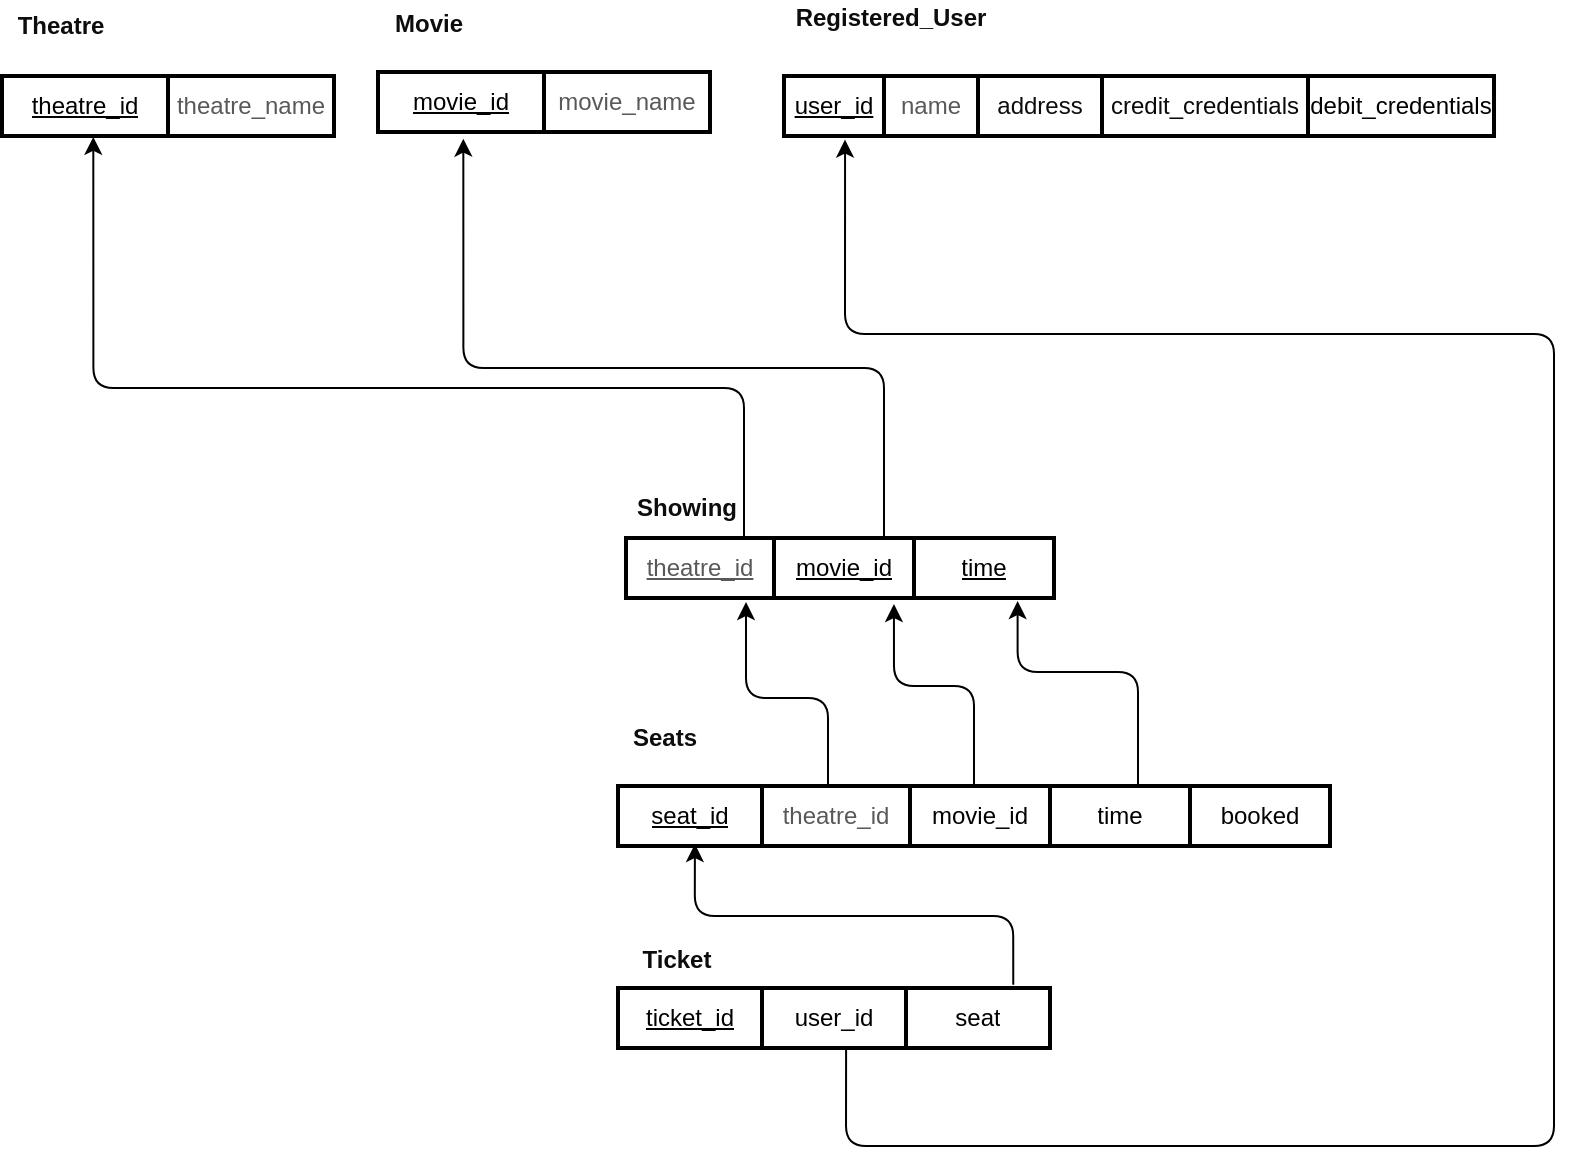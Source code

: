 <mxfile>
    <diagram id="VbwpczfGZ57j1nQdqN55" name="Page-1">
        <mxGraphModel dx="1584" dy="862" grid="0" gridSize="10" guides="1" tooltips="1" connect="1" arrows="1" fold="1" page="1" pageScale="1" pageWidth="850" pageHeight="1100" background="#ffffff" math="0" shadow="0">
            <root>
                <mxCell id="0"/>
                <mxCell id="1" parent="0"/>
                <mxCell id="44" value="" style="group" vertex="1" connectable="0" parent="1">
                    <mxGeometry x="330" y="502" width="289" height="64" as="geometry"/>
                </mxCell>
                <mxCell id="18" value="" style="shape=table;html=1;whiteSpace=wrap;startSize=0;container=1;collapsible=0;childLayout=tableLayout;strokeColor=#000000;strokeWidth=2;fillColor=none;" vertex="1" parent="44">
                    <mxGeometry x="1" y="34" width="214" height="30" as="geometry"/>
                </mxCell>
                <mxCell id="19" value="" style="shape=tableRow;horizontal=0;startSize=0;swimlaneHead=0;swimlaneBody=0;top=0;left=0;bottom=0;right=0;collapsible=0;dropTarget=0;fillColor=none;points=[[0,0.5],[1,0.5]];portConstraint=eastwest;strokeColor=#000000;strokeWidth=2;" vertex="1" parent="18">
                    <mxGeometry width="214" height="30" as="geometry"/>
                </mxCell>
                <mxCell id="21" value="&lt;font color=&quot;#595959&quot;&gt;&lt;u&gt;theatre_id&lt;/u&gt;&lt;/font&gt;" style="shape=partialRectangle;html=1;whiteSpace=wrap;connectable=0;fillColor=none;top=0;left=0;bottom=0;right=0;overflow=hidden;strokeColor=#000000;strokeWidth=2;" vertex="1" parent="19">
                    <mxGeometry width="74" height="30" as="geometry">
                        <mxRectangle width="74" height="30" as="alternateBounds"/>
                    </mxGeometry>
                </mxCell>
                <mxCell id="34" value="&lt;font color=&quot;#030303&quot;&gt;&lt;u&gt;movie_id&lt;/u&gt;&lt;/font&gt;" style="shape=partialRectangle;html=1;whiteSpace=wrap;connectable=0;fillColor=none;top=0;left=0;bottom=0;right=0;overflow=hidden;strokeColor=#000000;strokeWidth=2;" vertex="1" parent="19">
                    <mxGeometry x="74" width="70" height="30" as="geometry">
                        <mxRectangle width="70" height="30" as="alternateBounds"/>
                    </mxGeometry>
                </mxCell>
                <mxCell id="57" value="&lt;font color=&quot;#000000&quot;&gt;&lt;u&gt;time&lt;/u&gt;&lt;/font&gt;" style="shape=partialRectangle;html=1;whiteSpace=wrap;connectable=0;fillColor=none;top=0;left=0;bottom=0;right=0;overflow=hidden;strokeColor=#000000;strokeWidth=2;" vertex="1" parent="19">
                    <mxGeometry x="144" width="70" height="30" as="geometry">
                        <mxRectangle width="70" height="30" as="alternateBounds"/>
                    </mxGeometry>
                </mxCell>
                <mxCell id="22" value="&lt;b&gt;&lt;font color=&quot;#0d0d0d&quot;&gt;Showing&lt;/font&gt;&lt;/b&gt;" style="text;html=1;align=center;verticalAlign=middle;resizable=0;points=[];autosize=1;strokeColor=none;fillColor=none;" vertex="1" parent="44">
                    <mxGeometry x="1" y="10" width="60" height="18" as="geometry"/>
                </mxCell>
                <mxCell id="46" value="" style="group" vertex="1" connectable="0" parent="1">
                    <mxGeometry x="327" y="727" width="72" height="64" as="geometry"/>
                </mxCell>
                <mxCell id="23" value="" style="shape=table;html=1;whiteSpace=wrap;startSize=0;container=1;collapsible=0;childLayout=tableLayout;strokeColor=#000000;strokeWidth=2;fillColor=none;" vertex="1" parent="46">
                    <mxGeometry y="34" width="216" height="30" as="geometry"/>
                </mxCell>
                <mxCell id="24" value="" style="shape=tableRow;horizontal=0;startSize=0;swimlaneHead=0;swimlaneBody=0;top=0;left=0;bottom=0;right=0;collapsible=0;dropTarget=0;fillColor=none;points=[[0,0.5],[1,0.5]];portConstraint=eastwest;strokeColor=#000000;strokeWidth=2;" vertex="1" parent="23">
                    <mxGeometry width="216" height="30" as="geometry"/>
                </mxCell>
                <mxCell id="25" value="&lt;font color=&quot;#000000&quot;&gt;&lt;u&gt;ticket_id&lt;/u&gt;&lt;/font&gt;" style="shape=partialRectangle;html=1;whiteSpace=wrap;connectable=0;fillColor=none;top=0;left=0;bottom=0;right=0;overflow=hidden;strokeColor=#000000;strokeWidth=2;" vertex="1" parent="24">
                    <mxGeometry width="72" height="30" as="geometry">
                        <mxRectangle width="72" height="30" as="alternateBounds"/>
                    </mxGeometry>
                </mxCell>
                <mxCell id="62" value="&lt;font color=&quot;#000000&quot;&gt;user_id&lt;/font&gt;" style="shape=partialRectangle;html=1;whiteSpace=wrap;connectable=0;fillColor=none;top=0;left=0;bottom=0;right=0;overflow=hidden;strokeColor=#000000;strokeWidth=2;" vertex="1" parent="24">
                    <mxGeometry x="72" width="72" height="30" as="geometry">
                        <mxRectangle width="72" height="30" as="alternateBounds"/>
                    </mxGeometry>
                </mxCell>
                <mxCell id="63" value="&lt;font color=&quot;#000000&quot;&gt;seat&lt;/font&gt;" style="shape=partialRectangle;html=1;whiteSpace=wrap;connectable=0;fillColor=none;top=0;left=0;bottom=0;right=0;overflow=hidden;strokeColor=#000000;strokeWidth=2;" vertex="1" parent="24">
                    <mxGeometry x="144" width="72" height="30" as="geometry">
                        <mxRectangle width="72" height="30" as="alternateBounds"/>
                    </mxGeometry>
                </mxCell>
                <mxCell id="27" value="&lt;b&gt;&lt;font color=&quot;#0d0d0d&quot;&gt;Ticket&lt;/font&gt;&lt;/b&gt;" style="text;html=1;align=center;verticalAlign=middle;resizable=0;points=[];autosize=1;strokeColor=none;fillColor=none;" vertex="1" parent="46">
                    <mxGeometry x="7" y="11" width="44" height="18" as="geometry"/>
                </mxCell>
                <mxCell id="48" value="" style="group" vertex="1" connectable="0" parent="1">
                    <mxGeometry x="18" y="270" width="167" height="65" as="geometry"/>
                </mxCell>
                <mxCell id="8" value="" style="shape=table;html=1;whiteSpace=wrap;startSize=0;container=1;collapsible=0;childLayout=tableLayout;strokeColor=#000000;strokeWidth=2;fillColor=none;" vertex="1" parent="48">
                    <mxGeometry x="1" y="35" width="166" height="30" as="geometry"/>
                </mxCell>
                <mxCell id="9" value="" style="shape=tableRow;horizontal=0;startSize=0;swimlaneHead=0;swimlaneBody=0;top=0;left=0;bottom=0;right=0;collapsible=0;dropTarget=0;fillColor=none;points=[[0,0.5],[1,0.5]];portConstraint=eastwest;strokeColor=#000000;strokeWidth=2;" vertex="1" parent="8">
                    <mxGeometry width="166" height="30" as="geometry"/>
                </mxCell>
                <mxCell id="10" value="&lt;font color=&quot;#000000&quot;&gt;&lt;u&gt;theatre_id&lt;/u&gt;&lt;/font&gt;" style="shape=partialRectangle;html=1;whiteSpace=wrap;connectable=0;fillColor=none;top=0;left=0;bottom=0;right=0;overflow=hidden;strokeColor=#000000;strokeWidth=2;" vertex="1" parent="9">
                    <mxGeometry width="83" height="30" as="geometry">
                        <mxRectangle width="83" height="30" as="alternateBounds"/>
                    </mxGeometry>
                </mxCell>
                <mxCell id="11" value="&lt;font color=&quot;#595959&quot;&gt;theatre_name&lt;/font&gt;" style="shape=partialRectangle;html=1;whiteSpace=wrap;connectable=0;fillColor=none;top=0;left=0;bottom=0;right=0;overflow=hidden;strokeColor=#000000;strokeWidth=2;" vertex="1" parent="9">
                    <mxGeometry x="83" width="83" height="30" as="geometry">
                        <mxRectangle width="83" height="30" as="alternateBounds"/>
                    </mxGeometry>
                </mxCell>
                <mxCell id="12" value="&lt;b&gt;&lt;font color=&quot;#0d0d0d&quot;&gt;Theatre&lt;/font&gt;&lt;/b&gt;" style="text;html=1;align=center;verticalAlign=middle;resizable=0;points=[];autosize=1;strokeColor=none;fillColor=none;" vertex="1" parent="48">
                    <mxGeometry width="60" height="20" as="geometry"/>
                </mxCell>
                <mxCell id="49" value="" style="group" vertex="1" connectable="0" parent="1">
                    <mxGeometry x="207" y="270" width="166" height="63" as="geometry"/>
                </mxCell>
                <mxCell id="13" value="" style="shape=table;html=1;whiteSpace=wrap;startSize=0;container=1;collapsible=0;childLayout=tableLayout;strokeColor=#000000;strokeWidth=2;fillColor=none;" vertex="1" parent="49">
                    <mxGeometry y="33" width="166" height="30" as="geometry"/>
                </mxCell>
                <mxCell id="14" value="" style="shape=tableRow;horizontal=0;startSize=0;swimlaneHead=0;swimlaneBody=0;top=0;left=0;bottom=0;right=0;collapsible=0;dropTarget=0;fillColor=none;points=[[0,0.5],[1,0.5]];portConstraint=eastwest;strokeColor=#000000;strokeWidth=2;" vertex="1" parent="13">
                    <mxGeometry width="166" height="30" as="geometry"/>
                </mxCell>
                <mxCell id="15" value="&lt;font color=&quot;#000000&quot;&gt;&lt;u&gt;movie_id&lt;/u&gt;&lt;/font&gt;" style="shape=partialRectangle;html=1;whiteSpace=wrap;connectable=0;fillColor=none;top=0;left=0;bottom=0;right=0;overflow=hidden;strokeColor=#000000;strokeWidth=2;" vertex="1" parent="14">
                    <mxGeometry width="83" height="30" as="geometry">
                        <mxRectangle width="83" height="30" as="alternateBounds"/>
                    </mxGeometry>
                </mxCell>
                <mxCell id="16" value="&lt;font color=&quot;#595959&quot;&gt;movie_name&lt;/font&gt;" style="shape=partialRectangle;html=1;whiteSpace=wrap;connectable=0;fillColor=none;top=0;left=0;bottom=0;right=0;overflow=hidden;strokeColor=#000000;strokeWidth=2;" vertex="1" parent="14">
                    <mxGeometry x="83" width="83" height="30" as="geometry">
                        <mxRectangle width="83" height="30" as="alternateBounds"/>
                    </mxGeometry>
                </mxCell>
                <mxCell id="17" value="&lt;b&gt;&lt;font color=&quot;#0d0d0d&quot;&gt;Movie&lt;/font&gt;&lt;/b&gt;" style="text;html=1;align=center;verticalAlign=middle;resizable=0;points=[];autosize=1;strokeColor=none;fillColor=none;" vertex="1" parent="49">
                    <mxGeometry x="3" width="44" height="18" as="geometry"/>
                </mxCell>
                <mxCell id="50" style="edgeStyle=orthogonalEdgeStyle;html=1;entryX=0.275;entryY=1.015;entryDx=0;entryDy=0;entryPerimeter=0;fontColor=#000000;strokeColor=#000000;" edge="1" parent="1" source="19" target="9">
                    <mxGeometry relative="1" as="geometry">
                        <mxPoint x="224" y="530" as="sourcePoint"/>
                        <Array as="points">
                            <mxPoint x="390" y="461"/>
                            <mxPoint x="65" y="461"/>
                        </Array>
                    </mxGeometry>
                </mxCell>
                <mxCell id="51" style="edgeStyle=orthogonalEdgeStyle;html=1;entryX=0.257;entryY=1.111;entryDx=0;entryDy=0;entryPerimeter=0;fontColor=#000000;strokeColor=#000000;" edge="1" parent="1" source="19" target="14">
                    <mxGeometry relative="1" as="geometry">
                        <mxPoint x="105" y="519" as="sourcePoint"/>
                        <Array as="points">
                            <mxPoint x="460" y="451"/>
                            <mxPoint x="250" y="451"/>
                        </Array>
                    </mxGeometry>
                </mxCell>
                <mxCell id="61" style="edgeStyle=orthogonalEdgeStyle;html=1;entryX=0.086;entryY=1.06;entryDx=0;entryDy=0;entryPerimeter=0;fontColor=#030000;strokeColor=#000000;exitX=0.528;exitY=1.012;exitDx=0;exitDy=0;exitPerimeter=0;" edge="1" parent="1" source="24" target="29">
                    <mxGeometry relative="1" as="geometry">
                        <mxPoint x="641" y="801" as="sourcePoint"/>
                        <Array as="points">
                            <mxPoint x="441" y="840"/>
                            <mxPoint x="795" y="840"/>
                            <mxPoint x="795" y="434"/>
                            <mxPoint x="441" y="434"/>
                        </Array>
                    </mxGeometry>
                </mxCell>
                <mxCell id="28" value="" style="shape=table;html=1;whiteSpace=wrap;startSize=0;container=1;collapsible=0;childLayout=tableLayout;strokeColor=#000000;strokeWidth=2;fillColor=none;" vertex="1" parent="1">
                    <mxGeometry x="410" y="305" width="355.004" height="30" as="geometry"/>
                </mxCell>
                <mxCell id="29" value="" style="shape=tableRow;horizontal=0;startSize=0;swimlaneHead=0;swimlaneBody=0;top=0;left=0;bottom=0;right=0;collapsible=0;dropTarget=0;fillColor=none;points=[[0,0.5],[1,0.5]];portConstraint=eastwest;strokeColor=#000000;strokeWidth=2;" vertex="1" parent="28">
                    <mxGeometry width="355.004" height="30" as="geometry"/>
                </mxCell>
                <mxCell id="30" value="&lt;font color=&quot;#000000&quot;&gt;&lt;u&gt;user_id&lt;/u&gt;&lt;/font&gt;" style="shape=partialRectangle;html=1;whiteSpace=wrap;connectable=0;fillColor=none;top=0;left=0;bottom=0;right=0;overflow=hidden;strokeColor=#000000;strokeWidth=2;" vertex="1" parent="29">
                    <mxGeometry width="50" height="30" as="geometry">
                        <mxRectangle width="50" height="30" as="alternateBounds"/>
                    </mxGeometry>
                </mxCell>
                <mxCell id="31" value="&lt;font color=&quot;#595959&quot;&gt;name&lt;/font&gt;" style="shape=partialRectangle;html=1;whiteSpace=wrap;connectable=0;fillColor=none;top=0;left=0;bottom=0;right=0;overflow=hidden;strokeColor=#000000;strokeWidth=2;" vertex="1" parent="29">
                    <mxGeometry x="50" width="47" height="30" as="geometry">
                        <mxRectangle width="47" height="30" as="alternateBounds"/>
                    </mxGeometry>
                </mxCell>
                <mxCell id="37" value="&lt;font color=&quot;#0d0d0d&quot;&gt;address&lt;/font&gt;" style="shape=partialRectangle;html=1;whiteSpace=wrap;connectable=0;fillColor=none;top=0;left=0;bottom=0;right=0;overflow=hidden;strokeColor=#000000;strokeWidth=2;" vertex="1" parent="29">
                    <mxGeometry x="97" width="62" height="30" as="geometry">
                        <mxRectangle width="62" height="30" as="alternateBounds"/>
                    </mxGeometry>
                </mxCell>
                <mxCell id="36" value="&lt;font color=&quot;#0a0a0a&quot;&gt;credit_credentials&lt;/font&gt;" style="shape=partialRectangle;html=1;whiteSpace=wrap;connectable=0;fillColor=none;top=0;left=0;bottom=0;right=0;overflow=hidden;strokeColor=#000000;strokeWidth=2;" vertex="1" parent="29">
                    <mxGeometry x="159" width="103" height="30" as="geometry">
                        <mxRectangle width="103" height="30" as="alternateBounds"/>
                    </mxGeometry>
                </mxCell>
                <mxCell id="35" value="&lt;font color=&quot;#000000&quot;&gt;debit_credentials&lt;/font&gt;" style="shape=partialRectangle;html=1;whiteSpace=wrap;connectable=0;fillColor=none;top=0;left=0;bottom=0;right=0;overflow=hidden;strokeColor=#000000;strokeWidth=2;" vertex="1" parent="29">
                    <mxGeometry x="262" width="93" height="30" as="geometry">
                        <mxRectangle width="93" height="30" as="alternateBounds"/>
                    </mxGeometry>
                </mxCell>
                <mxCell id="32" value="&lt;b&gt;&lt;font color=&quot;#0d0d0d&quot;&gt;Registered_User&lt;/font&gt;&lt;/b&gt;" style="text;html=1;align=center;verticalAlign=middle;resizable=0;points=[];autosize=1;strokeColor=none;fillColor=none;" vertex="1" parent="1">
                    <mxGeometry x="410" y="267" width="105" height="18" as="geometry"/>
                </mxCell>
                <mxCell id="77" value="" style="group" vertex="1" connectable="0" parent="1">
                    <mxGeometry x="327" y="627" width="286" height="63" as="geometry"/>
                </mxCell>
                <mxCell id="70" value="" style="group;fontStyle=0" vertex="1" connectable="0" parent="77">
                    <mxGeometry width="166" height="63" as="geometry"/>
                </mxCell>
                <mxCell id="69" value="&lt;span&gt;&lt;font color=&quot;#0d0d0d&quot;&gt;&lt;b&gt;Seats&lt;/b&gt;&lt;/font&gt;&lt;/span&gt;" style="text;html=1;align=center;verticalAlign=middle;resizable=0;points=[];autosize=1;strokeColor=none;fillColor=none;fontStyle=0" vertex="1" parent="70">
                    <mxGeometry x="2" width="42" height="18" as="geometry"/>
                </mxCell>
                <mxCell id="71" value="" style="shape=table;html=1;whiteSpace=wrap;startSize=0;container=1;collapsible=0;childLayout=tableLayout;strokeColor=#000000;strokeWidth=2;fillColor=none;fontStyle=0" vertex="1" parent="77">
                    <mxGeometry y="33" width="356" height="30" as="geometry"/>
                </mxCell>
                <mxCell id="72" value="" style="shape=tableRow;horizontal=0;startSize=0;swimlaneHead=0;swimlaneBody=0;top=0;left=0;bottom=0;right=0;collapsible=0;dropTarget=0;fillColor=none;points=[[0,0.5],[1,0.5]];portConstraint=eastwest;strokeColor=#000000;strokeWidth=2;fontStyle=0" vertex="1" parent="71">
                    <mxGeometry width="356" height="30" as="geometry"/>
                </mxCell>
                <mxCell id="73" value="&lt;font color=&quot;#000000&quot;&gt;&lt;u&gt;seat_id&lt;/u&gt;&lt;/font&gt;" style="shape=partialRectangle;html=1;whiteSpace=wrap;connectable=0;fillColor=none;top=0;left=0;bottom=0;right=0;overflow=hidden;strokeColor=#000000;strokeWidth=2;fontStyle=0" vertex="1" parent="72">
                    <mxGeometry width="72" height="30" as="geometry">
                        <mxRectangle width="72" height="30" as="alternateBounds"/>
                    </mxGeometry>
                </mxCell>
                <mxCell id="74" value="&lt;font color=&quot;#595959&quot;&gt;theatre_id&lt;/font&gt;" style="shape=partialRectangle;html=1;whiteSpace=wrap;connectable=0;fillColor=none;top=0;left=0;bottom=0;right=0;overflow=hidden;strokeColor=#000000;strokeWidth=2;fontStyle=0" vertex="1" parent="72">
                    <mxGeometry x="72" width="74" height="30" as="geometry">
                        <mxRectangle width="74" height="30" as="alternateBounds"/>
                    </mxGeometry>
                </mxCell>
                <mxCell id="75" value="&lt;font color=&quot;#030303&quot;&gt;movie_id&lt;/font&gt;" style="shape=partialRectangle;html=1;whiteSpace=wrap;connectable=0;fillColor=none;top=0;left=0;bottom=0;right=0;overflow=hidden;strokeColor=#000000;strokeWidth=2;fontStyle=0" vertex="1" parent="72">
                    <mxGeometry x="146" width="70" height="30" as="geometry">
                        <mxRectangle width="70" height="30" as="alternateBounds"/>
                    </mxGeometry>
                </mxCell>
                <mxCell id="76" value="&lt;font color=&quot;#000000&quot;&gt;time&lt;/font&gt;" style="shape=partialRectangle;html=1;whiteSpace=wrap;connectable=0;fillColor=none;top=0;left=0;bottom=0;right=0;overflow=hidden;strokeColor=#000000;strokeWidth=2;fontStyle=0" vertex="1" parent="72">
                    <mxGeometry x="216" width="70" height="30" as="geometry">
                        <mxRectangle width="70" height="30" as="alternateBounds"/>
                    </mxGeometry>
                </mxCell>
                <mxCell id="81" value="&lt;font color=&quot;#030303&quot;&gt;booked&lt;/font&gt;" style="shape=partialRectangle;html=1;whiteSpace=wrap;connectable=0;fillColor=none;top=0;left=0;bottom=0;right=0;overflow=hidden;strokeColor=#000000;strokeWidth=2;fontStyle=0" vertex="1" parent="72">
                    <mxGeometry x="286" width="70" height="30" as="geometry">
                        <mxRectangle width="70" height="30" as="alternateBounds"/>
                    </mxGeometry>
                </mxCell>
                <mxCell id="82" style="edgeStyle=orthogonalEdgeStyle;html=1;entryX=0.108;entryY=0.967;entryDx=0;entryDy=0;entryPerimeter=0;fontColor=#030303;strokeColor=#000000;exitX=0.915;exitY=-0.055;exitDx=0;exitDy=0;exitPerimeter=0;" edge="1" parent="1" source="24" target="72">
                    <mxGeometry relative="1" as="geometry">
                        <Array as="points">
                            <mxPoint x="525" y="725"/>
                            <mxPoint x="365" y="725"/>
                        </Array>
                    </mxGeometry>
                </mxCell>
                <mxCell id="83" style="edgeStyle=orthogonalEdgeStyle;html=1;fontColor=#030303;strokeColor=#000000;" edge="1" parent="1" source="71">
                    <mxGeometry relative="1" as="geometry">
                        <mxPoint x="391" y="568" as="targetPoint"/>
                        <Array as="points">
                            <mxPoint x="432" y="616"/>
                            <mxPoint x="391" y="616"/>
                        </Array>
                    </mxGeometry>
                </mxCell>
                <mxCell id="84" style="edgeStyle=orthogonalEdgeStyle;html=1;fontColor=#030303;strokeColor=#000000;entryX=0.626;entryY=1.1;entryDx=0;entryDy=0;entryPerimeter=0;" edge="1" parent="1" source="71" target="19">
                    <mxGeometry relative="1" as="geometry">
                        <mxPoint x="490" y="583" as="targetPoint"/>
                        <Array as="points">
                            <mxPoint x="505" y="610"/>
                            <mxPoint x="465" y="610"/>
                        </Array>
                    </mxGeometry>
                </mxCell>
                <mxCell id="85" style="edgeStyle=orthogonalEdgeStyle;html=1;fontColor=#030303;strokeColor=#000000;entryX=0.915;entryY=1.05;entryDx=0;entryDy=0;entryPerimeter=0;" edge="1" parent="1" source="71" target="19">
                    <mxGeometry relative="1" as="geometry">
                        <mxPoint x="537" y="576" as="targetPoint"/>
                        <Array as="points">
                            <mxPoint x="587" y="603"/>
                            <mxPoint x="527" y="603"/>
                        </Array>
                    </mxGeometry>
                </mxCell>
            </root>
        </mxGraphModel>
    </diagram>
</mxfile>